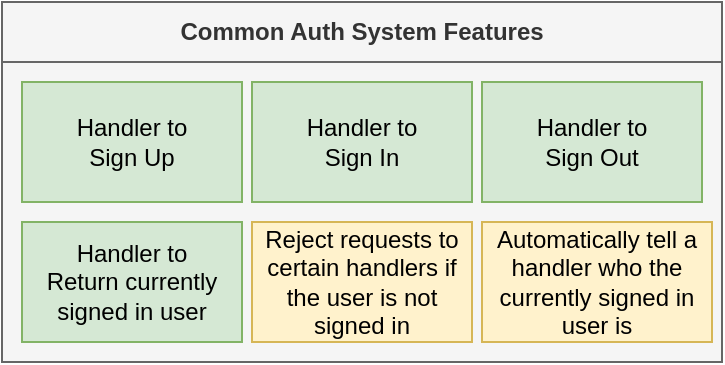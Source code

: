 <mxfile version="13.3.7" type="device" pages="9"><diagram id="DfPDoh55ErsIMHo35n2e" name="01 - guard"><mxGraphModel dx="469" dy="289" grid="1" gridSize="10" guides="1" tooltips="1" connect="1" arrows="1" fold="1" page="1" pageScale="1" pageWidth="1920" pageHeight="1200" math="0" shadow="0"><root><mxCell id="0"/><mxCell id="1" parent="0"/><mxCell id="o8t0HAE1w8wJB7AMpN9V-1" value="Common Auth System Features" style="rounded=0;whiteSpace=wrap;html=1;fontSize=12;align=center;fontStyle=1;fillColor=#f5f5f5;strokeColor=#666666;fontColor=#333333;" vertex="1" parent="1"><mxGeometry x="530" y="310" width="360" height="30" as="geometry"/></mxCell><mxCell id="o8t0HAE1w8wJB7AMpN9V-2" value="" style="rounded=0;whiteSpace=wrap;html=1;fontSize=12;align=center;fillColor=#f5f5f5;strokeColor=#666666;fontColor=#333333;" vertex="1" parent="1"><mxGeometry x="530" y="340" width="360" height="150" as="geometry"/></mxCell><mxCell id="o8t0HAE1w8wJB7AMpN9V-3" value="Handler to&lt;br&gt;Sign Up" style="rounded=0;whiteSpace=wrap;html=1;fontSize=12;align=center;fillColor=#d5e8d4;strokeColor=#82b366;" vertex="1" parent="1"><mxGeometry x="540" y="350" width="110" height="60" as="geometry"/></mxCell><mxCell id="o8t0HAE1w8wJB7AMpN9V-4" value="Handler to&lt;br&gt;Sign In" style="rounded=0;whiteSpace=wrap;html=1;fontSize=12;align=center;fillColor=#d5e8d4;strokeColor=#82b366;" vertex="1" parent="1"><mxGeometry x="655" y="350" width="110" height="60" as="geometry"/></mxCell><mxCell id="o8t0HAE1w8wJB7AMpN9V-5" value="Handler to&lt;br&gt;Sign Out" style="rounded=0;whiteSpace=wrap;html=1;fontSize=12;align=center;fillColor=#d5e8d4;strokeColor=#82b366;" vertex="1" parent="1"><mxGeometry x="770" y="350" width="110" height="60" as="geometry"/></mxCell><mxCell id="o8t0HAE1w8wJB7AMpN9V-6" value="Handler to&lt;br&gt;Return currently signed in user" style="rounded=0;whiteSpace=wrap;html=1;fontSize=12;align=center;fillColor=#d5e8d4;strokeColor=#82b366;" vertex="1" parent="1"><mxGeometry x="540" y="420" width="110" height="60" as="geometry"/></mxCell><mxCell id="o8t0HAE1w8wJB7AMpN9V-7" value="Reject requests to certain handlers if the user is not signed in" style="rounded=0;whiteSpace=wrap;html=1;fontSize=12;align=center;fillColor=#fff2cc;strokeColor=#d6b656;" vertex="1" parent="1"><mxGeometry x="655" y="420" width="110" height="60" as="geometry"/></mxCell><mxCell id="o8t0HAE1w8wJB7AMpN9V-8" value="Automatically tell a handler who the currently signed in user is" style="rounded=0;whiteSpace=wrap;html=1;fontSize=12;align=center;fillColor=#fff2cc;strokeColor=#d6b656;" vertex="1" parent="1"><mxGeometry x="770" y="420" width="115" height="60" as="geometry"/></mxCell></root></mxGraphModel></diagram><diagram name="02 - extra" id="qWkrgD2zGU_8UZjjRegM"><mxGraphModel dx="469" dy="289" grid="1" gridSize="10" guides="1" tooltips="1" connect="1" arrows="1" fold="1" page="1" pageScale="1" pageWidth="1920" pageHeight="1200" math="0" shadow="0"><root><mxCell id="anjEff_I-5bKu19p-zUy-0"/><mxCell id="anjEff_I-5bKu19p-zUy-1" parent="anjEff_I-5bKu19p-zUy-0"/><mxCell id="anjEff_I-5bKu19p-zUy-2" value="Common Auth System Features" style="rounded=0;whiteSpace=wrap;html=1;fontSize=12;align=center;fontStyle=1;fillColor=#f5f5f5;strokeColor=#666666;fontColor=#333333;" vertex="1" parent="anjEff_I-5bKu19p-zUy-1"><mxGeometry x="530" y="310" width="360" height="30" as="geometry"/></mxCell><mxCell id="anjEff_I-5bKu19p-zUy-3" value="" style="rounded=0;whiteSpace=wrap;html=1;fontSize=12;align=center;fillColor=#f5f5f5;strokeColor=#666666;fontColor=#333333;" vertex="1" parent="anjEff_I-5bKu19p-zUy-1"><mxGeometry x="530" y="340" width="360" height="150" as="geometry"/></mxCell><mxCell id="anjEff_I-5bKu19p-zUy-4" value="Handler to&lt;br&gt;Sign Up" style="rounded=0;whiteSpace=wrap;html=1;fontSize=12;align=center;fillColor=#d5e8d4;strokeColor=#82b366;" vertex="1" parent="anjEff_I-5bKu19p-zUy-1"><mxGeometry x="540" y="350" width="110" height="60" as="geometry"/></mxCell><mxCell id="anjEff_I-5bKu19p-zUy-5" value="Handler to&lt;br&gt;Sign In" style="rounded=0;whiteSpace=wrap;html=1;fontSize=12;align=center;fillColor=#d5e8d4;strokeColor=#82b366;" vertex="1" parent="anjEff_I-5bKu19p-zUy-1"><mxGeometry x="655" y="350" width="110" height="60" as="geometry"/></mxCell><mxCell id="anjEff_I-5bKu19p-zUy-6" value="Handler to&lt;br&gt;Sign Out" style="rounded=0;whiteSpace=wrap;html=1;fontSize=12;align=center;fillColor=#d5e8d4;strokeColor=#82b366;" vertex="1" parent="anjEff_I-5bKu19p-zUy-1"><mxGeometry x="770" y="350" width="110" height="60" as="geometry"/></mxCell><mxCell id="anjEff_I-5bKu19p-zUy-7" value="Handler to&lt;br&gt;Return currently signed in user" style="rounded=0;whiteSpace=wrap;html=1;fontSize=12;align=center;fillColor=#d5e8d4;strokeColor=#82b366;" vertex="1" parent="anjEff_I-5bKu19p-zUy-1"><mxGeometry x="540" y="420" width="110" height="60" as="geometry"/></mxCell><mxCell id="anjEff_I-5bKu19p-zUy-8" value="Reject requests to certain handlers if the user is not signed in" style="rounded=0;whiteSpace=wrap;html=1;fontSize=12;align=center;fillColor=#fff2cc;strokeColor=#d6b656;" vertex="1" parent="anjEff_I-5bKu19p-zUy-1"><mxGeometry x="655" y="420" width="110" height="60" as="geometry"/></mxCell><mxCell id="anjEff_I-5bKu19p-zUy-9" value="Automatically tell a handler who the currently signed in user is" style="rounded=0;whiteSpace=wrap;html=1;fontSize=12;align=center;fillColor=#fff2cc;strokeColor=#d6b656;" vertex="1" parent="anjEff_I-5bKu19p-zUy-1"><mxGeometry x="770" y="420" width="110" height="60" as="geometry"/></mxCell><mxCell id="anjEff_I-5bKu19p-zUy-10" style="edgeStyle=orthogonalEdgeStyle;rounded=0;orthogonalLoop=1;jettySize=auto;html=1;exitX=0.5;exitY=0;exitDx=0;exitDy=0;entryX=0.5;entryY=1;entryDx=0;entryDy=0;fontSize=12;" edge="1" parent="anjEff_I-5bKu19p-zUy-1" source="anjEff_I-5bKu19p-zUy-11" target="anjEff_I-5bKu19p-zUy-8"><mxGeometry relative="1" as="geometry"/></mxCell><mxCell id="anjEff_I-5bKu19p-zUy-11" value="Guard" style="rounded=0;whiteSpace=wrap;html=1;fontSize=12;align=center;fontStyle=1;fillColor=#dae8fc;strokeColor=#6c8ebf;" vertex="1" parent="anjEff_I-5bKu19p-zUy-1"><mxGeometry x="662.5" y="510" width="95" height="40" as="geometry"/></mxCell><mxCell id="anjEff_I-5bKu19p-zUy-12" style="edgeStyle=orthogonalEdgeStyle;rounded=0;orthogonalLoop=1;jettySize=auto;html=1;exitX=0.5;exitY=0;exitDx=0;exitDy=0;fontSize=12;" edge="1" parent="anjEff_I-5bKu19p-zUy-1" source="anjEff_I-5bKu19p-zUy-13" target="anjEff_I-5bKu19p-zUy-9"><mxGeometry relative="1" as="geometry"/></mxCell><mxCell id="anjEff_I-5bKu19p-zUy-13" value="Interceptor + Decorator" style="rounded=0;whiteSpace=wrap;html=1;fontSize=12;align=center;fontStyle=1;fillColor=#dae8fc;strokeColor=#6c8ebf;" vertex="1" parent="anjEff_I-5bKu19p-zUy-1"><mxGeometry x="777.5" y="510" width="95" height="40" as="geometry"/></mxCell></root></mxGraphModel></diagram><diagram id="I5q9PNLfgPTz484SJrDn" name="03 - custom"><mxGraphModel dx="469" dy="289" grid="1" gridSize="10" guides="1" tooltips="1" connect="1" arrows="1" fold="1" page="1" pageScale="1" pageWidth="1920" pageHeight="1200" math="0" shadow="0"><root><mxCell id="rNxnF3A_8fl1mx87rdVm-0"/><mxCell id="rNxnF3A_8fl1mx87rdVm-1" parent="rNxnF3A_8fl1mx87rdVm-0"/><mxCell id="qowLWZ5-sUVhn-ZVwuth-0" value="CurrentUser&lt;br style=&quot;font-size: 17px;&quot;&gt;Decorator" style="rounded=0;whiteSpace=wrap;html=1;fontStyle=1;fillColor=#dae8fc;strokeColor=#6c8ebf;fontSize=17;" vertex="1" parent="rNxnF3A_8fl1mx87rdVm-1"><mxGeometry x="660" y="460" width="120" height="60" as="geometry"/></mxCell><mxCell id="qowLWZ5-sUVhn-ZVwuth-4" style="edgeStyle=orthogonalEdgeStyle;rounded=0;orthogonalLoop=1;jettySize=auto;html=1;exitX=0.5;exitY=1;exitDx=0;exitDy=0;fontSize=17;" edge="1" parent="rNxnF3A_8fl1mx87rdVm-1" source="qowLWZ5-sUVhn-ZVwuth-1" target="qowLWZ5-sUVhn-ZVwuth-0"><mxGeometry relative="1" as="geometry"/></mxCell><mxCell id="qowLWZ5-sUVhn-ZVwuth-1" value="Session&lt;br&gt;Object" style="rounded=0;whiteSpace=wrap;html=1;fontSize=17;" vertex="1" parent="rNxnF3A_8fl1mx87rdVm-1"><mxGeometry x="570" y="350" width="120" height="60" as="geometry"/></mxCell><mxCell id="qowLWZ5-sUVhn-ZVwuth-3" style="edgeStyle=orthogonalEdgeStyle;rounded=0;orthogonalLoop=1;jettySize=auto;html=1;exitX=0.5;exitY=1;exitDx=0;exitDy=0;fontSize=17;" edge="1" parent="rNxnF3A_8fl1mx87rdVm-1" source="qowLWZ5-sUVhn-ZVwuth-2" target="qowLWZ5-sUVhn-ZVwuth-0"><mxGeometry relative="1" as="geometry"/></mxCell><mxCell id="qowLWZ5-sUVhn-ZVwuth-2" value="UsersService Instance" style="rounded=0;whiteSpace=wrap;html=1;fontSize=17;" vertex="1" parent="rNxnF3A_8fl1mx87rdVm-1"><mxGeometry x="750" y="350" width="120" height="60" as="geometry"/></mxCell></root></mxGraphModel></diagram><diagram name="04 - di" id="0S2iY-M5V70B1w7Pp8by"><mxGraphModel dx="521" dy="321" grid="1" gridSize="10" guides="1" tooltips="1" connect="1" arrows="1" fold="1" page="1" pageScale="1" pageWidth="1920" pageHeight="1200" math="0" shadow="0"><root><mxCell id="4ONGo5_QwqBVLrvmOOtk-0"/><mxCell id="4ONGo5_QwqBVLrvmOOtk-1" parent="4ONGo5_QwqBVLrvmOOtk-0"/><mxCell id="4ONGo5_QwqBVLrvmOOtk-7" value="" style="rounded=0;whiteSpace=wrap;html=1;fontSize=17;fillColor=#f5f5f5;strokeColor=#666666;fontColor=#333333;" vertex="1" parent="4ONGo5_QwqBVLrvmOOtk-1"><mxGeometry x="740" y="340" width="370" height="110" as="geometry"/></mxCell><mxCell id="4ONGo5_QwqBVLrvmOOtk-2" value="CurrentUser&lt;br style=&quot;font-size: 17px;&quot;&gt;Decorator" style="rounded=0;whiteSpace=wrap;html=1;fontStyle=0;fillColor=#dae8fc;strokeColor=#6c8ebf;fontSize=17;" vertex="1" parent="4ONGo5_QwqBVLrvmOOtk-1"><mxGeometry x="660" y="460" width="120" height="60" as="geometry"/></mxCell><mxCell id="4ONGo5_QwqBVLrvmOOtk-3" style="edgeStyle=orthogonalEdgeStyle;rounded=0;orthogonalLoop=1;jettySize=auto;html=1;exitX=0.5;exitY=1;exitDx=0;exitDy=0;fontSize=17;" edge="1" parent="4ONGo5_QwqBVLrvmOOtk-1" source="4ONGo5_QwqBVLrvmOOtk-4" target="4ONGo5_QwqBVLrvmOOtk-2"><mxGeometry relative="1" as="geometry"/></mxCell><mxCell id="4ONGo5_QwqBVLrvmOOtk-4" value="Session&lt;br&gt;Object" style="rounded=0;whiteSpace=wrap;html=1;fontSize=17;" vertex="1" parent="4ONGo5_QwqBVLrvmOOtk-1"><mxGeometry x="570" y="350" width="120" height="60" as="geometry"/></mxCell><mxCell id="4ONGo5_QwqBVLrvmOOtk-5" style="edgeStyle=orthogonalEdgeStyle;rounded=0;orthogonalLoop=1;jettySize=auto;html=1;exitX=0.5;exitY=1;exitDx=0;exitDy=0;fontSize=17;" edge="1" parent="4ONGo5_QwqBVLrvmOOtk-1" source="4ONGo5_QwqBVLrvmOOtk-6" target="4ONGo5_QwqBVLrvmOOtk-2"><mxGeometry relative="1" as="geometry"/></mxCell><mxCell id="4ONGo5_QwqBVLrvmOOtk-6" value="UsersService Instance" style="rounded=0;whiteSpace=wrap;html=1;fontSize=13;" vertex="1" parent="4ONGo5_QwqBVLrvmOOtk-1"><mxGeometry x="750" y="350" width="110" height="51" as="geometry"/></mxCell><mxCell id="4ONGo5_QwqBVLrvmOOtk-8" value="Dependency Injection System" style="rounded=0;whiteSpace=wrap;html=1;fontSize=17;fillColor=#f5f5f5;strokeColor=#666666;fontColor=#333333;fontStyle=0" vertex="1" parent="4ONGo5_QwqBVLrvmOOtk-1"><mxGeometry x="740" y="310" width="370" height="30" as="geometry"/></mxCell><mxCell id="4ONGo5_QwqBVLrvmOOtk-9" value="Param decorators exist &lt;i&gt;outside&lt;/i&gt;&amp;nbsp;the DI system, so our decorator can't get an instance of UsersService directly" style="rounded=0;whiteSpace=wrap;html=1;fontSize=17;fillColor=#f8cecc;strokeColor=#b85450;fontStyle=1" vertex="1" parent="4ONGo5_QwqBVLrvmOOtk-1"><mxGeometry x="800" y="470" width="320" height="90" as="geometry"/></mxCell><mxCell id="4ONGo5_QwqBVLrvmOOtk-10" value="UsersController&lt;br style=&quot;font-size: 13px;&quot;&gt;Instance" style="rounded=0;whiteSpace=wrap;html=1;fontSize=13;" vertex="1" parent="4ONGo5_QwqBVLrvmOOtk-1"><mxGeometry x="870" y="350" width="110" height="51" as="geometry"/></mxCell><mxCell id="4ONGo5_QwqBVLrvmOOtk-11" value="UsersRepo&lt;br style=&quot;font-size: 13px;&quot;&gt;Instance" style="rounded=0;whiteSpace=wrap;html=1;fontSize=13;" vertex="1" parent="4ONGo5_QwqBVLrvmOOtk-1"><mxGeometry x="990" y="350" width="110" height="51" as="geometry"/></mxCell></root></mxGraphModel></diagram><diagram id="ZIzcN54VR_txEZP_Rnvj" name="05 - interceptor"><mxGraphModel dx="562" dy="346" grid="1" gridSize="10" guides="1" tooltips="1" connect="1" arrows="1" fold="1" page="1" pageScale="1" pageWidth="1920" pageHeight="1200" math="0" shadow="0"><root><mxCell id="c5s3M0Pe2AT6sATPVc1e-0"/><mxCell id="c5s3M0Pe2AT6sATPVc1e-1" parent="c5s3M0Pe2AT6sATPVc1e-0"/><mxCell id="s3QmYwcREi0ae8OC2tIr-0" value="" style="rounded=0;whiteSpace=wrap;html=1;fontSize=17;fillColor=#f5f5f5;strokeColor=#666666;fontColor=#333333;" vertex="1" parent="c5s3M0Pe2AT6sATPVc1e-1"><mxGeometry x="740" y="340" width="370" height="130" as="geometry"/></mxCell><mxCell id="s3QmYwcREi0ae8OC2tIr-1" value="CurrentUser&lt;br style=&quot;font-size: 17px;&quot;&gt;Decorator" style="rounded=0;whiteSpace=wrap;html=1;fontStyle=0;fillColor=#dae8fc;strokeColor=#6c8ebf;fontSize=17;" vertex="1" parent="c5s3M0Pe2AT6sATPVc1e-1"><mxGeometry x="740" y="490" width="120" height="60" as="geometry"/></mxCell><mxCell id="s3QmYwcREi0ae8OC2tIr-22" style="edgeStyle=orthogonalEdgeStyle;rounded=0;orthogonalLoop=1;jettySize=auto;html=1;exitX=1;exitY=0.5;exitDx=0;exitDy=0;fontSize=13;" edge="1" parent="c5s3M0Pe2AT6sATPVc1e-1" source="s3QmYwcREi0ae8OC2tIr-3" target="s3QmYwcREi0ae8OC2tIr-20"><mxGeometry relative="1" as="geometry"/></mxCell><mxCell id="s3QmYwcREi0ae8OC2tIr-3" value="Session&lt;br&gt;Object" style="rounded=0;whiteSpace=wrap;html=1;fontSize=17;" vertex="1" parent="c5s3M0Pe2AT6sATPVc1e-1"><mxGeometry x="580" y="345.5" width="120" height="60" as="geometry"/></mxCell><mxCell id="ed6WNyOOa_gzkm8guuas-0" style="edgeStyle=orthogonalEdgeStyle;rounded=0;orthogonalLoop=1;jettySize=auto;html=1;exitX=0;exitY=0.5;exitDx=0;exitDy=0;entryX=1;entryY=0.5;entryDx=0;entryDy=0;fontSize=16;" edge="1" parent="c5s3M0Pe2AT6sATPVc1e-1" source="s3QmYwcREi0ae8OC2tIr-5" target="s3QmYwcREi0ae8OC2tIr-20"><mxGeometry relative="1" as="geometry"/></mxCell><mxCell id="s3QmYwcREi0ae8OC2tIr-5" value="UsersService Instance" style="rounded=0;whiteSpace=wrap;html=1;fontSize=13;" vertex="1" parent="c5s3M0Pe2AT6sATPVc1e-1"><mxGeometry x="870" y="350" width="110" height="51" as="geometry"/></mxCell><mxCell id="s3QmYwcREi0ae8OC2tIr-6" value="Dependency Injection System" style="rounded=0;whiteSpace=wrap;html=1;fontSize=17;fillColor=#f5f5f5;strokeColor=#666666;fontColor=#333333;fontStyle=0" vertex="1" parent="c5s3M0Pe2AT6sATPVc1e-1"><mxGeometry x="740" y="310" width="370" height="30" as="geometry"/></mxCell><mxCell id="s3QmYwcREi0ae8OC2tIr-8" value="UsersController&lt;br style=&quot;font-size: 13px;&quot;&gt;Instance" style="rounded=0;whiteSpace=wrap;html=1;fontSize=13;" vertex="1" parent="c5s3M0Pe2AT6sATPVc1e-1"><mxGeometry x="990" y="350" width="110" height="51" as="geometry"/></mxCell><mxCell id="s3QmYwcREi0ae8OC2tIr-9" value="UsersRepo&lt;br style=&quot;font-size: 13px;&quot;&gt;Instance" style="rounded=0;whiteSpace=wrap;html=1;fontSize=13;" vertex="1" parent="c5s3M0Pe2AT6sATPVc1e-1"><mxGeometry x="990" y="410.5" width="110" height="51" as="geometry"/></mxCell><mxCell id="s3QmYwcREi0ae8OC2tIr-21" style="edgeStyle=orthogonalEdgeStyle;rounded=0;orthogonalLoop=1;jettySize=auto;html=1;exitX=0.5;exitY=1;exitDx=0;exitDy=0;fontSize=13;" edge="1" parent="c5s3M0Pe2AT6sATPVc1e-1" source="s3QmYwcREi0ae8OC2tIr-20" target="s3QmYwcREi0ae8OC2tIr-1"><mxGeometry relative="1" as="geometry"/></mxCell><mxCell id="s3QmYwcREi0ae8OC2tIr-20" value="CurrentUser&lt;br style=&quot;font-size: 16px;&quot;&gt;Interceptor" style="rounded=0;whiteSpace=wrap;html=1;fontSize=16;fontStyle=1;fillColor=#dae8fc;strokeColor=#6c8ebf;" vertex="1" parent="c5s3M0Pe2AT6sATPVc1e-1"><mxGeometry x="745" y="350" width="110" height="51" as="geometry"/></mxCell><mxCell id="unJLYDN2RCjHdQKc-4kN-0" value="Solution: make an interceptor to get the current user, then use the value produced by it in the decorator" style="rounded=0;whiteSpace=wrap;html=1;fontSize=17;fillColor=#f8cecc;strokeColor=#b85450;fontStyle=1" vertex="1" parent="c5s3M0Pe2AT6sATPVc1e-1"><mxGeometry x="910" y="490" width="200" height="110" as="geometry"/></mxCell></root></mxGraphModel></diagram><diagram id="hjSpZl0f0JncnJyW_7c3" name="06 - contr"><mxGraphModel dx="670" dy="412" grid="1" gridSize="10" guides="1" tooltips="1" connect="1" arrows="1" fold="1" page="1" pageScale="1" pageWidth="1920" pageHeight="1200" math="0" shadow="0"><root><mxCell id="YI2s8h_37XfKMYPLbkSw-0"/><mxCell id="YI2s8h_37XfKMYPLbkSw-1" parent="YI2s8h_37XfKMYPLbkSw-0"/><mxCell id="AvRNYDobaAmLqyXdNpxx-2" style="edgeStyle=orthogonalEdgeStyle;rounded=0;orthogonalLoop=1;jettySize=auto;html=1;exitX=0.5;exitY=1;exitDx=0;exitDy=0;fontSize=16;" edge="1" parent="YI2s8h_37XfKMYPLbkSw-1" source="AvRNYDobaAmLqyXdNpxx-0" target="AvRNYDobaAmLqyXdNpxx-1"><mxGeometry relative="1" as="geometry"/></mxCell><mxCell id="AvRNYDobaAmLqyXdNpxx-0" value="CurrentUser&lt;br style=&quot;font-size: 16px;&quot;&gt;Interceptor" style="rounded=0;whiteSpace=wrap;html=1;fontSize=16;fontStyle=1;fillColor=#dae8fc;strokeColor=#6c8ebf;" vertex="1" parent="YI2s8h_37XfKMYPLbkSw-1"><mxGeometry x="510" y="350" width="110" height="51" as="geometry"/></mxCell><mxCell id="AvRNYDobaAmLqyXdNpxx-1" value="Controller A" style="rounded=0;whiteSpace=wrap;html=1;fontSize=16;fontStyle=1;" vertex="1" parent="YI2s8h_37XfKMYPLbkSw-1"><mxGeometry x="510" y="420" width="110" height="51" as="geometry"/></mxCell><mxCell id="AvRNYDobaAmLqyXdNpxx-3" style="edgeStyle=orthogonalEdgeStyle;rounded=0;orthogonalLoop=1;jettySize=auto;html=1;exitX=0.5;exitY=1;exitDx=0;exitDy=0;fontSize=16;" edge="1" parent="YI2s8h_37XfKMYPLbkSw-1" source="AvRNYDobaAmLqyXdNpxx-4" target="AvRNYDobaAmLqyXdNpxx-5"><mxGeometry relative="1" as="geometry"/></mxCell><mxCell id="AvRNYDobaAmLqyXdNpxx-4" value="CurrentUser&lt;br style=&quot;font-size: 16px;&quot;&gt;Interceptor" style="rounded=0;whiteSpace=wrap;html=1;fontSize=16;fontStyle=1;fillColor=#dae8fc;strokeColor=#6c8ebf;" vertex="1" parent="YI2s8h_37XfKMYPLbkSw-1"><mxGeometry x="640" y="350" width="110" height="51" as="geometry"/></mxCell><mxCell id="AvRNYDobaAmLqyXdNpxx-5" value="Controller B" style="rounded=0;whiteSpace=wrap;html=1;fontSize=16;fontStyle=1;fillColor=#f5f5f5;strokeColor=#666666;fontColor=#333333;" vertex="1" parent="YI2s8h_37XfKMYPLbkSw-1"><mxGeometry x="640" y="420" width="110" height="51" as="geometry"/></mxCell><mxCell id="AvRNYDobaAmLqyXdNpxx-6" style="edgeStyle=orthogonalEdgeStyle;rounded=0;orthogonalLoop=1;jettySize=auto;html=1;exitX=0.5;exitY=1;exitDx=0;exitDy=0;fontSize=16;" edge="1" parent="YI2s8h_37XfKMYPLbkSw-1" source="AvRNYDobaAmLqyXdNpxx-7" target="AvRNYDobaAmLqyXdNpxx-8"><mxGeometry relative="1" as="geometry"/></mxCell><mxCell id="AvRNYDobaAmLqyXdNpxx-7" value="CurrentUser&lt;br style=&quot;font-size: 16px;&quot;&gt;Interceptor" style="rounded=0;whiteSpace=wrap;html=1;fontSize=16;fontStyle=1;fillColor=#dae8fc;strokeColor=#6c8ebf;" vertex="1" parent="YI2s8h_37XfKMYPLbkSw-1"><mxGeometry x="770" y="350" width="110" height="51" as="geometry"/></mxCell><mxCell id="AvRNYDobaAmLqyXdNpxx-8" value="Controller C" style="rounded=0;whiteSpace=wrap;html=1;fontSize=16;fontStyle=1;fillColor=#d5e8d4;strokeColor=#82b366;" vertex="1" parent="YI2s8h_37XfKMYPLbkSw-1"><mxGeometry x="770" y="420" width="110" height="51" as="geometry"/></mxCell><mxCell id="AvRNYDobaAmLqyXdNpxx-9" style="edgeStyle=orthogonalEdgeStyle;rounded=0;orthogonalLoop=1;jettySize=auto;html=1;exitX=0.5;exitY=1;exitDx=0;exitDy=0;fontSize=16;" edge="1" parent="YI2s8h_37XfKMYPLbkSw-1" source="AvRNYDobaAmLqyXdNpxx-10" target="AvRNYDobaAmLqyXdNpxx-11"><mxGeometry relative="1" as="geometry"/></mxCell><mxCell id="AvRNYDobaAmLqyXdNpxx-10" value="CurrentUser&lt;br style=&quot;font-size: 16px;&quot;&gt;Interceptor" style="rounded=0;whiteSpace=wrap;html=1;fontSize=16;fontStyle=1;fillColor=#dae8fc;strokeColor=#6c8ebf;" vertex="1" parent="YI2s8h_37XfKMYPLbkSw-1"><mxGeometry x="900" y="350" width="110" height="51" as="geometry"/></mxCell><mxCell id="AvRNYDobaAmLqyXdNpxx-11" value="Controller D" style="rounded=0;whiteSpace=wrap;html=1;fontSize=16;fontStyle=1;fillColor=#ffe6cc;strokeColor=#d79b00;" vertex="1" parent="YI2s8h_37XfKMYPLbkSw-1"><mxGeometry x="900" y="420" width="110" height="51" as="geometry"/></mxCell><mxCell id="AvRNYDobaAmLqyXdNpxx-12" style="edgeStyle=orthogonalEdgeStyle;rounded=0;orthogonalLoop=1;jettySize=auto;html=1;exitX=0.5;exitY=1;exitDx=0;exitDy=0;fontSize=16;" edge="1" parent="YI2s8h_37XfKMYPLbkSw-1" source="AvRNYDobaAmLqyXdNpxx-13" target="AvRNYDobaAmLqyXdNpxx-14"><mxGeometry relative="1" as="geometry"/></mxCell><mxCell id="AvRNYDobaAmLqyXdNpxx-13" value="CurrentUser&lt;br style=&quot;font-size: 16px;&quot;&gt;Interceptor" style="rounded=0;whiteSpace=wrap;html=1;fontSize=16;fontStyle=1;fillColor=#dae8fc;strokeColor=#6c8ebf;" vertex="1" parent="YI2s8h_37XfKMYPLbkSw-1"><mxGeometry x="1030" y="350" width="110" height="51" as="geometry"/></mxCell><mxCell id="AvRNYDobaAmLqyXdNpxx-14" value="Controller E" style="rounded=0;whiteSpace=wrap;html=1;fontSize=16;fontStyle=1;fillColor=#fff2cc;strokeColor=#d6b656;" vertex="1" parent="YI2s8h_37XfKMYPLbkSw-1"><mxGeometry x="1030" y="420" width="110" height="51" as="geometry"/></mxCell><mxCell id="AvRNYDobaAmLqyXdNpxx-16" style="edgeStyle=orthogonalEdgeStyle;rounded=0;orthogonalLoop=1;jettySize=auto;html=1;exitX=0.5;exitY=1;exitDx=0;exitDy=0;fontSize=16;" edge="1" parent="YI2s8h_37XfKMYPLbkSw-1" source="AvRNYDobaAmLqyXdNpxx-15" target="AvRNYDobaAmLqyXdNpxx-0"><mxGeometry relative="1" as="geometry"/></mxCell><mxCell id="AvRNYDobaAmLqyXdNpxx-17" style="edgeStyle=orthogonalEdgeStyle;rounded=0;orthogonalLoop=1;jettySize=auto;html=1;exitX=0.5;exitY=1;exitDx=0;exitDy=0;fontSize=16;" edge="1" parent="YI2s8h_37XfKMYPLbkSw-1" source="AvRNYDobaAmLqyXdNpxx-15" target="AvRNYDobaAmLqyXdNpxx-4"><mxGeometry relative="1" as="geometry"/></mxCell><mxCell id="AvRNYDobaAmLqyXdNpxx-18" style="edgeStyle=orthogonalEdgeStyle;rounded=0;orthogonalLoop=1;jettySize=auto;html=1;exitX=0.5;exitY=1;exitDx=0;exitDy=0;entryX=0.5;entryY=0;entryDx=0;entryDy=0;fontSize=16;" edge="1" parent="YI2s8h_37XfKMYPLbkSw-1" source="AvRNYDobaAmLqyXdNpxx-15" target="AvRNYDobaAmLqyXdNpxx-7"><mxGeometry relative="1" as="geometry"/></mxCell><mxCell id="AvRNYDobaAmLqyXdNpxx-19" style="edgeStyle=orthogonalEdgeStyle;rounded=0;orthogonalLoop=1;jettySize=auto;html=1;exitX=0.5;exitY=1;exitDx=0;exitDy=0;fontSize=16;" edge="1" parent="YI2s8h_37XfKMYPLbkSw-1" source="AvRNYDobaAmLqyXdNpxx-15" target="AvRNYDobaAmLqyXdNpxx-10"><mxGeometry relative="1" as="geometry"/></mxCell><mxCell id="AvRNYDobaAmLqyXdNpxx-20" style="edgeStyle=orthogonalEdgeStyle;rounded=0;orthogonalLoop=1;jettySize=auto;html=1;exitX=0.5;exitY=1;exitDx=0;exitDy=0;fontSize=16;" edge="1" parent="YI2s8h_37XfKMYPLbkSw-1" source="AvRNYDobaAmLqyXdNpxx-15" target="AvRNYDobaAmLqyXdNpxx-13"><mxGeometry relative="1" as="geometry"/></mxCell><mxCell id="AvRNYDobaAmLqyXdNpxx-15" value="Request" style="rounded=0;whiteSpace=wrap;html=1;fontSize=16;fontStyle=1;fillColor=#f8cecc;strokeColor=#b85450;" vertex="1" parent="YI2s8h_37XfKMYPLbkSw-1"><mxGeometry x="765" y="230" width="120" height="60" as="geometry"/></mxCell></root></mxGraphModel></diagram><diagram name="07 - global" id="9CCt_Iam9Ueai2k4lzpa"><mxGraphModel dx="639" dy="394" grid="1" gridSize="10" guides="1" tooltips="1" connect="1" arrows="1" fold="1" page="1" pageScale="1" pageWidth="1920" pageHeight="1200" math="0" shadow="0"><root><mxCell id="l7-CIStYFh4lEmKI3O4o-0"/><mxCell id="l7-CIStYFh4lEmKI3O4o-1" parent="l7-CIStYFh4lEmKI3O4o-0"/><mxCell id="l7-CIStYFh4lEmKI3O4o-4" value="Controller A" style="rounded=0;whiteSpace=wrap;html=1;fontSize=16;fontStyle=1;" vertex="1" parent="l7-CIStYFh4lEmKI3O4o-1"><mxGeometry x="510" y="350" width="110" height="51" as="geometry"/></mxCell><mxCell id="l7-CIStYFh4lEmKI3O4o-7" value="Controller B" style="rounded=0;whiteSpace=wrap;html=1;fontSize=16;fontStyle=1;fillColor=#f5f5f5;strokeColor=#666666;fontColor=#333333;" vertex="1" parent="l7-CIStYFh4lEmKI3O4o-1"><mxGeometry x="640" y="350" width="110" height="51" as="geometry"/></mxCell><mxCell id="l7-CIStYFh4lEmKI3O4o-10" value="Controller C" style="rounded=0;whiteSpace=wrap;html=1;fontSize=16;fontStyle=1;fillColor=#d5e8d4;strokeColor=#82b366;" vertex="1" parent="l7-CIStYFh4lEmKI3O4o-1"><mxGeometry x="770" y="350" width="110" height="51" as="geometry"/></mxCell><mxCell id="l7-CIStYFh4lEmKI3O4o-13" value="Controller D" style="rounded=0;whiteSpace=wrap;html=1;fontSize=16;fontStyle=1;fillColor=#ffe6cc;strokeColor=#d79b00;" vertex="1" parent="l7-CIStYFh4lEmKI3O4o-1"><mxGeometry x="900" y="350" width="110" height="51" as="geometry"/></mxCell><mxCell id="l7-CIStYFh4lEmKI3O4o-16" value="Controller E" style="rounded=0;whiteSpace=wrap;html=1;fontSize=16;fontStyle=1;fillColor=#fff2cc;strokeColor=#d6b656;" vertex="1" parent="l7-CIStYFh4lEmKI3O4o-1"><mxGeometry x="1030" y="350" width="110" height="51" as="geometry"/></mxCell><mxCell id="l7-CIStYFh4lEmKI3O4o-17" style="edgeStyle=orthogonalEdgeStyle;rounded=0;orthogonalLoop=1;jettySize=auto;html=1;exitX=0.5;exitY=1;exitDx=0;exitDy=0;fontSize=16;" edge="1" parent="l7-CIStYFh4lEmKI3O4o-1" source="l7-CIStYFh4lEmKI3O4o-22"><mxGeometry relative="1" as="geometry"><mxPoint x="565.027" y="350.0" as="targetPoint"/><Array as="points"><mxPoint x="825" y="320"/><mxPoint x="565" y="320"/></Array></mxGeometry></mxCell><mxCell id="l7-CIStYFh4lEmKI3O4o-18" style="edgeStyle=orthogonalEdgeStyle;rounded=0;orthogonalLoop=1;jettySize=auto;html=1;exitX=0.5;exitY=1;exitDx=0;exitDy=0;fontSize=16;" edge="1" parent="l7-CIStYFh4lEmKI3O4o-1" source="l7-CIStYFh4lEmKI3O4o-22"><mxGeometry relative="1" as="geometry"><mxPoint x="695.027" y="350.0" as="targetPoint"/><Array as="points"><mxPoint x="825" y="320"/><mxPoint x="695" y="320"/></Array></mxGeometry></mxCell><mxCell id="l7-CIStYFh4lEmKI3O4o-19" style="edgeStyle=orthogonalEdgeStyle;rounded=0;orthogonalLoop=1;jettySize=auto;html=1;exitX=0.5;exitY=1;exitDx=0;exitDy=0;entryX=0.5;entryY=0;entryDx=0;entryDy=0;fontSize=16;" edge="1" parent="l7-CIStYFh4lEmKI3O4o-1" source="l7-CIStYFh4lEmKI3O4o-22"><mxGeometry relative="1" as="geometry"><mxPoint x="825" y="350.0" as="targetPoint"/></mxGeometry></mxCell><mxCell id="l7-CIStYFh4lEmKI3O4o-20" style="edgeStyle=orthogonalEdgeStyle;rounded=0;orthogonalLoop=1;jettySize=auto;html=1;exitX=0.5;exitY=1;exitDx=0;exitDy=0;fontSize=16;" edge="1" parent="l7-CIStYFh4lEmKI3O4o-1" source="l7-CIStYFh4lEmKI3O4o-22"><mxGeometry relative="1" as="geometry"><mxPoint x="955.027" y="350.0" as="targetPoint"/><Array as="points"><mxPoint x="825" y="320"/><mxPoint x="955" y="320"/></Array></mxGeometry></mxCell><mxCell id="l7-CIStYFh4lEmKI3O4o-21" style="edgeStyle=orthogonalEdgeStyle;rounded=0;orthogonalLoop=1;jettySize=auto;html=1;exitX=0.5;exitY=1;exitDx=0;exitDy=0;fontSize=16;" edge="1" parent="l7-CIStYFh4lEmKI3O4o-1" source="l7-CIStYFh4lEmKI3O4o-22"><mxGeometry relative="1" as="geometry"><mxPoint x="1085.027" y="350.0" as="targetPoint"/><Array as="points"><mxPoint x="825" y="320"/><mxPoint x="1085" y="320"/></Array></mxGeometry></mxCell><mxCell id="l7-CIStYFh4lEmKI3O4o-22" value="Request" style="rounded=0;whiteSpace=wrap;html=1;fontSize=16;fontStyle=1;fillColor=#f8cecc;strokeColor=#b85450;" vertex="1" parent="l7-CIStYFh4lEmKI3O4o-1"><mxGeometry x="765" y="170" width="120" height="60" as="geometry"/></mxCell><mxCell id="l7-CIStYFh4lEmKI3O4o-23" value="CurrentUser&lt;br style=&quot;font-size: 16px;&quot;&gt;Interceptor" style="rounded=0;whiteSpace=wrap;html=1;fontSize=16;fontStyle=1;fillColor=#dae8fc;strokeColor=#6c8ebf;" vertex="1" parent="l7-CIStYFh4lEmKI3O4o-1"><mxGeometry x="770" y="250" width="110" height="51" as="geometry"/></mxCell></root></mxGraphModel></diagram><diagram id="cb_9k_G7OuEq5YU2m0AG" name="08 - guard"><mxGraphModel dx="391" dy="241" grid="1" gridSize="10" guides="1" tooltips="1" connect="1" arrows="1" fold="1" page="1" pageScale="1" pageWidth="1920" pageHeight="1200" math="0" shadow="0"><root><mxCell id="r283QYs8ueTmKPN_RaWp-0"/><mxCell id="r283QYs8ueTmKPN_RaWp-1" parent="r283QYs8ueTmKPN_RaWp-0"/><mxCell id="r283QYs8ueTmKPN_RaWp-2" value="class AuthGuard" style="rounded=0;whiteSpace=wrap;html=1;fontSize=16;fontStyle=1;fillColor=#dae8fc;strokeColor=#6c8ebf;" vertex="1" parent="r283QYs8ueTmKPN_RaWp-1"><mxGeometry x="570" y="330" width="270" height="30" as="geometry"/></mxCell><mxCell id="r283QYs8ueTmKPN_RaWp-6" style="edgeStyle=orthogonalEdgeStyle;rounded=0;orthogonalLoop=1;jettySize=auto;html=1;exitX=1;exitY=0.5;exitDx=0;exitDy=0;fontSize=16;" edge="1" parent="r283QYs8ueTmKPN_RaWp-1" source="r283QYs8ueTmKPN_RaWp-3" target="r283QYs8ueTmKPN_RaWp-4"><mxGeometry relative="1" as="geometry"/></mxCell><mxCell id="r283QYs8ueTmKPN_RaWp-3" value="canActivate()" style="rounded=0;whiteSpace=wrap;html=1;fontSize=16;fontStyle=2;fillColor=#f5f5f5;strokeColor=#666666;fontColor=#333333;" vertex="1" parent="r283QYs8ueTmKPN_RaWp-1"><mxGeometry x="570" y="380" width="110" height="40" as="geometry"/></mxCell><mxCell id="r283QYs8ueTmKPN_RaWp-4" value="Return truthy value if user can access this route, false if not" style="rounded=0;whiteSpace=wrap;html=1;fontSize=12;fontStyle=2;fillColor=#f5f5f5;strokeColor=#666666;fontColor=#333333;" vertex="1" parent="r283QYs8ueTmKPN_RaWp-1"><mxGeometry x="700" y="370" width="140" height="60" as="geometry"/></mxCell></root></mxGraphModel></diagram><diagram id="M9Dvvhg6q18NshyM_CaN" name="09 - handler"><mxGraphModel dx="562" dy="346" grid="1" gridSize="10" guides="1" tooltips="1" connect="1" arrows="1" fold="1" page="1" pageScale="1" pageWidth="1920" pageHeight="1200" math="0" shadow="0"><root><mxCell id="IGYVH65TJULvaCTFJDUv-0"/><mxCell id="IGYVH65TJULvaCTFJDUv-1" parent="IGYVH65TJULvaCTFJDUv-0"/><mxCell id="IGYVH65TJULvaCTFJDUv-6" style="edgeStyle=orthogonalEdgeStyle;rounded=0;orthogonalLoop=1;jettySize=auto;html=1;exitX=1;exitY=0.5;exitDx=0;exitDy=0;fontSize=17;" edge="1" parent="IGYVH65TJULvaCTFJDUv-1" source="IGYVH65TJULvaCTFJDUv-2" target="IGYVH65TJULvaCTFJDUv-5"><mxGeometry relative="1" as="geometry"/></mxCell><mxCell id="IGYVH65TJULvaCTFJDUv-2" value="Request" style="rounded=0;whiteSpace=wrap;html=1;fontSize=17;fontStyle=1;fillColor=#f5f5f5;strokeColor=#666666;fontColor=#333333;" vertex="1" parent="IGYVH65TJULvaCTFJDUv-1"><mxGeometry x="560" y="420" width="70" height="60" as="geometry"/></mxCell><mxCell id="IGYVH65TJULvaCTFJDUv-3" value="App" style="rounded=0;whiteSpace=wrap;html=1;fontSize=17;fontStyle=1;fillColor=#f5f5f5;strokeColor=#666666;fontColor=#333333;" vertex="1" parent="IGYVH65TJULvaCTFJDUv-1"><mxGeometry x="680" y="320" width="410" height="40" as="geometry"/></mxCell><mxCell id="IGYVH65TJULvaCTFJDUv-4" value="" style="rounded=0;whiteSpace=wrap;html=1;fontSize=17;fontStyle=1;fillColor=#f5f5f5;strokeColor=#666666;fontColor=#333333;" vertex="1" parent="IGYVH65TJULvaCTFJDUv-1"><mxGeometry x="680" y="360" width="410" height="180" as="geometry"/></mxCell><mxCell id="IGYVH65TJULvaCTFJDUv-11" style="edgeStyle=orthogonalEdgeStyle;rounded=0;orthogonalLoop=1;jettySize=auto;html=1;exitX=1;exitY=0.5;exitDx=0;exitDy=0;fontSize=17;" edge="1" parent="IGYVH65TJULvaCTFJDUv-1" source="IGYVH65TJULvaCTFJDUv-5" target="IGYVH65TJULvaCTFJDUv-7"><mxGeometry relative="1" as="geometry"/></mxCell><mxCell id="IGYVH65TJULvaCTFJDUv-12" style="edgeStyle=orthogonalEdgeStyle;rounded=0;orthogonalLoop=1;jettySize=auto;html=1;exitX=1;exitY=0.5;exitDx=0;exitDy=0;fontSize=17;" edge="1" parent="IGYVH65TJULvaCTFJDUv-1" source="IGYVH65TJULvaCTFJDUv-5" target="IGYVH65TJULvaCTFJDUv-9"><mxGeometry relative="1" as="geometry"/></mxCell><mxCell id="IGYVH65TJULvaCTFJDUv-5" value="Guard" style="rounded=0;whiteSpace=wrap;html=1;fontSize=17;fillColor=#dae8fc;strokeColor=#6c8ebf;" vertex="1" parent="IGYVH65TJULvaCTFJDUv-1"><mxGeometry x="680" y="430" width="70" height="40" as="geometry"/></mxCell><mxCell id="IGYVH65TJULvaCTFJDUv-15" style="edgeStyle=orthogonalEdgeStyle;rounded=0;orthogonalLoop=1;jettySize=auto;html=1;exitX=1;exitY=0.5;exitDx=0;exitDy=0;fontSize=17;" edge="1" parent="IGYVH65TJULvaCTFJDUv-1" source="IGYVH65TJULvaCTFJDUv-7" target="IGYVH65TJULvaCTFJDUv-10"><mxGeometry relative="1" as="geometry"/></mxCell><mxCell id="IGYVH65TJULvaCTFJDUv-16" style="edgeStyle=orthogonalEdgeStyle;rounded=0;orthogonalLoop=1;jettySize=auto;html=1;exitX=1;exitY=0.5;exitDx=0;exitDy=0;entryX=0;entryY=0.5;entryDx=0;entryDy=0;fontSize=17;" edge="1" parent="IGYVH65TJULvaCTFJDUv-1" source="IGYVH65TJULvaCTFJDUv-7" target="IGYVH65TJULvaCTFJDUv-13"><mxGeometry relative="1" as="geometry"/></mxCell><mxCell id="IGYVH65TJULvaCTFJDUv-7" value="Controller" style="rounded=0;whiteSpace=wrap;html=1;fontSize=17;fillColor=#d5e8d4;strokeColor=#82b366;" vertex="1" parent="IGYVH65TJULvaCTFJDUv-1"><mxGeometry x="840" y="380" width="80" height="50" as="geometry"/></mxCell><mxCell id="IGYVH65TJULvaCTFJDUv-17" style="edgeStyle=orthogonalEdgeStyle;rounded=0;orthogonalLoop=1;jettySize=auto;html=1;exitX=1;exitY=0.5;exitDx=0;exitDy=0;fontSize=17;" edge="1" parent="IGYVH65TJULvaCTFJDUv-1" source="IGYVH65TJULvaCTFJDUv-9" target="IGYVH65TJULvaCTFJDUv-14"><mxGeometry relative="1" as="geometry"/></mxCell><mxCell id="IGYVH65TJULvaCTFJDUv-9" value="Controller" style="rounded=0;whiteSpace=wrap;html=1;fontSize=17;fillColor=#d5e8d4;strokeColor=#82b366;" vertex="1" parent="IGYVH65TJULvaCTFJDUv-1"><mxGeometry x="840" y="470" width="80" height="50" as="geometry"/></mxCell><mxCell id="IGYVH65TJULvaCTFJDUv-10" value="Handler" style="rounded=0;whiteSpace=wrap;html=1;fontSize=17;fillColor=#ffe6cc;strokeColor=#d79b00;" vertex="1" parent="IGYVH65TJULvaCTFJDUv-1"><mxGeometry x="1010" y="370" width="80" height="30" as="geometry"/></mxCell><mxCell id="IGYVH65TJULvaCTFJDUv-13" value="Handler" style="rounded=0;whiteSpace=wrap;html=1;fontSize=17;fillColor=#ffe6cc;strokeColor=#d79b00;" vertex="1" parent="IGYVH65TJULvaCTFJDUv-1"><mxGeometry x="1010" y="410" width="80" height="30" as="geometry"/></mxCell><mxCell id="IGYVH65TJULvaCTFJDUv-14" value="Handler" style="rounded=0;whiteSpace=wrap;html=1;fontSize=17;fillColor=#ffe6cc;strokeColor=#d79b00;" vertex="1" parent="IGYVH65TJULvaCTFJDUv-1"><mxGeometry x="1010" y="480" width="80" height="30" as="geometry"/></mxCell><mxCell id="Fw1-caQms1rwVoctYpec-0" value="Guard" style="rounded=0;whiteSpace=wrap;html=1;fontSize=17;fillColor=#dae8fc;strokeColor=#6c8ebf;" vertex="1" parent="IGYVH65TJULvaCTFJDUv-1"><mxGeometry x="770" y="385" width="70" height="40" as="geometry"/></mxCell><mxCell id="Fw1-caQms1rwVoctYpec-1" value="Guard" style="rounded=0;whiteSpace=wrap;html=1;fontSize=17;fillColor=#dae8fc;strokeColor=#6c8ebf;" vertex="1" parent="IGYVH65TJULvaCTFJDUv-1"><mxGeometry x="940" y="475" width="70" height="40" as="geometry"/></mxCell></root></mxGraphModel></diagram></mxfile>